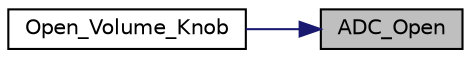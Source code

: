 digraph "ADC_Open"
{
 // LATEX_PDF_SIZE
  edge [fontname="Helvetica",fontsize="10",labelfontname="Helvetica",labelfontsize="10"];
  node [fontname="Helvetica",fontsize="10",shape=record];
  rankdir="RL";
  Node1 [label="ADC_Open",height=0.2,width=0.4,color="black", fillcolor="grey75", style="filled", fontcolor="black",tooltip="This API configures ADC module to be ready for convert the input from selected channel."];
  Node1 -> Node2 [dir="back",color="midnightblue",fontsize="10",style="solid",fontname="Helvetica"];
  Node2 [label="Open_Volume_Knob",height=0.2,width=0.4,color="black", fillcolor="white", style="filled",URL="$da/d69/group___nano130___basic01___f_u_n_c_t_i_o_n_s.html#ga8e9828008374036ad62277e39f24b2c9",tooltip=" "];
}
